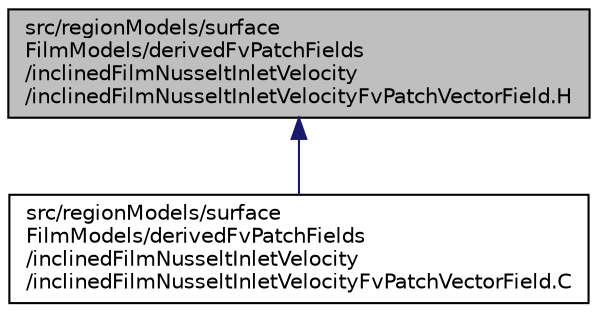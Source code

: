 digraph "src/regionModels/surfaceFilmModels/derivedFvPatchFields/inclinedFilmNusseltInletVelocity/inclinedFilmNusseltInletVelocityFvPatchVectorField.H"
{
  bgcolor="transparent";
  edge [fontname="Helvetica",fontsize="10",labelfontname="Helvetica",labelfontsize="10"];
  node [fontname="Helvetica",fontsize="10",shape=record];
  Node1 [label="src/regionModels/surface\lFilmModels/derivedFvPatchFields\l/inclinedFilmNusseltInletVelocity\l/inclinedFilmNusseltInletVelocityFvPatchVectorField.H",height=0.2,width=0.4,color="black", fillcolor="grey75", style="filled", fontcolor="black"];
  Node1 -> Node2 [dir="back",color="midnightblue",fontsize="10",style="solid",fontname="Helvetica"];
  Node2 [label="src/regionModels/surface\lFilmModels/derivedFvPatchFields\l/inclinedFilmNusseltInletVelocity\l/inclinedFilmNusseltInletVelocityFvPatchVectorField.C",height=0.2,width=0.4,color="black",URL="$a09558.html"];
}
